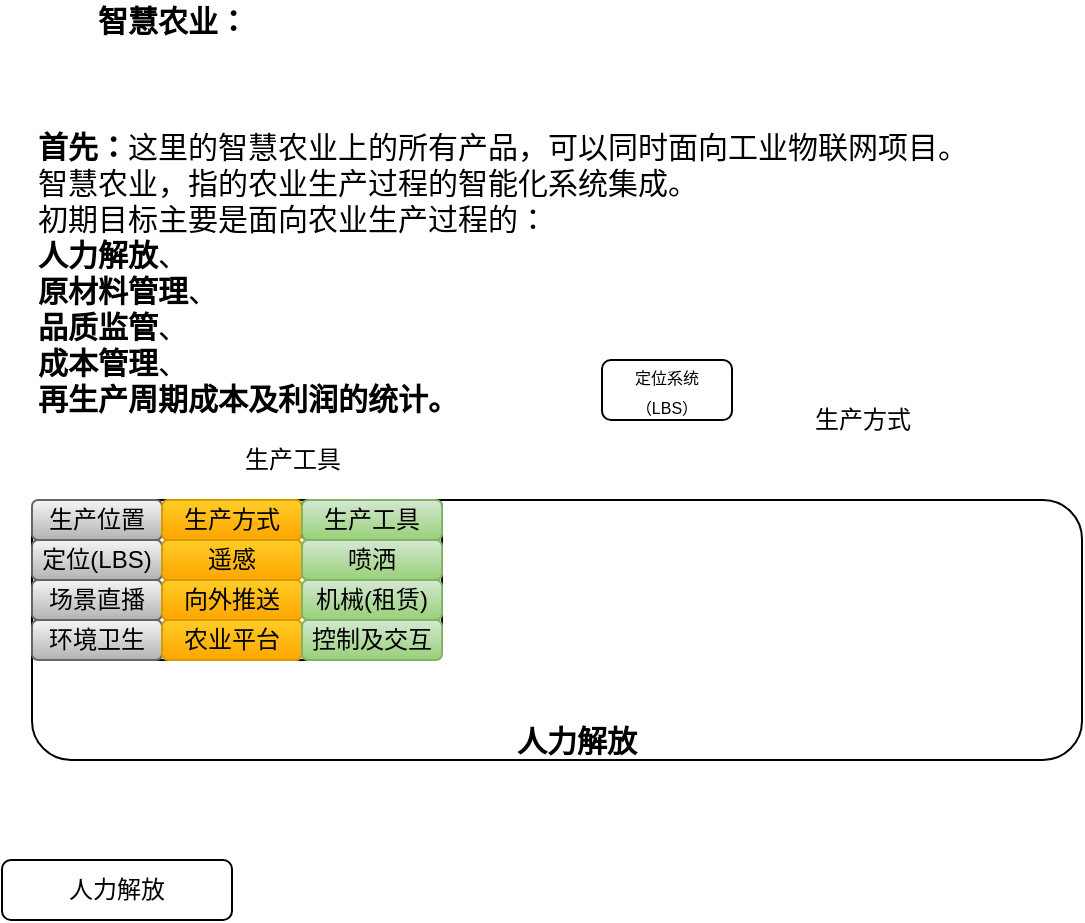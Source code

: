<mxfile version="13.2.4" type="github">
  <diagram id="H-AtYfi4JVQoRXPYKVEc" name="第 1 页">
    <mxGraphModel dx="1422" dy="772" grid="1" gridSize="10" guides="1" tooltips="1" connect="1" arrows="1" fold="1" page="1" pageScale="1" pageWidth="827" pageHeight="1169" math="0" shadow="0">
      <root>
        <mxCell id="0" />
        <mxCell id="1" parent="0" />
        <mxCell id="hXZyT1r0rJxnU-BGcbAH-1" value="" style="rounded=1;whiteSpace=wrap;html=1;" vertex="1" parent="1">
          <mxGeometry x="55" y="280" width="525" height="130" as="geometry" />
        </mxCell>
        <mxCell id="hXZyT1r0rJxnU-BGcbAH-2" value="&lt;div style=&quot;text-align: left&quot;&gt;&lt;b&gt;智慧农业：&lt;/b&gt;&lt;/div&gt;" style="text;html=1;align=center;verticalAlign=middle;resizable=0;points=[];autosize=1;fontSize=15;" vertex="1" parent="1">
          <mxGeometry x="80" y="30" width="90" height="20" as="geometry" />
        </mxCell>
        <mxCell id="hXZyT1r0rJxnU-BGcbAH-3" value="&lt;div style=&quot;text-align: left&quot;&gt;&lt;b style=&quot;font-size: 15px&quot;&gt;首先：&lt;/b&gt;&lt;span style=&quot;font-size: 15px&quot;&gt;这里的智慧农业上的所有产品，可以同时面向工业物联网项目。&lt;/span&gt;&lt;/div&gt;&lt;span style=&quot;font-size: 15px&quot;&gt;&lt;div style=&quot;text-align: left&quot;&gt;智慧农业，指的农业生产过程的智能化系统集成。&lt;/div&gt;&lt;div style=&quot;text-align: left&quot;&gt;初期目标主要是面向农业生产过程的：&lt;/div&gt;&lt;div style=&quot;text-align: left&quot;&gt;&lt;b&gt;人力解放&lt;/b&gt;、&lt;/div&gt;&lt;div style=&quot;text-align: left&quot;&gt;&lt;b&gt;原材料管理&lt;/b&gt;、&lt;/div&gt;&lt;div style=&quot;text-align: left&quot;&gt;&lt;b&gt;品质监管&lt;/b&gt;、&lt;/div&gt;&lt;div style=&quot;text-align: left&quot;&gt;&lt;b&gt;成本管理&lt;/b&gt;、&lt;/div&gt;&lt;div style=&quot;text-align: left&quot;&gt;&lt;b&gt;再生产周期成本及利润的统计。&lt;/b&gt;&lt;/div&gt;&lt;div style=&quot;text-align: left&quot;&gt;&lt;span&gt;&lt;br&gt;&lt;/span&gt;&lt;/div&gt;&lt;/span&gt;" style="text;html=1;align=center;verticalAlign=middle;resizable=0;points=[];autosize=1;" vertex="1" parent="1">
          <mxGeometry x="50" y="110" width="480" height="130" as="geometry" />
        </mxCell>
        <mxCell id="hXZyT1r0rJxnU-BGcbAH-4" value="人力解放" style="rounded=1;whiteSpace=wrap;html=1;" vertex="1" parent="1">
          <mxGeometry x="40" y="460" width="115" height="30" as="geometry" />
        </mxCell>
        <mxCell id="hXZyT1r0rJxnU-BGcbAH-6" value="" style="rounded=1;whiteSpace=wrap;html=1;" vertex="1" parent="1">
          <mxGeometry x="55" y="280" width="205" height="80" as="geometry" />
        </mxCell>
        <mxCell id="hXZyT1r0rJxnU-BGcbAH-5" value="生产位置" style="rounded=1;whiteSpace=wrap;html=1;gradientColor=#b3b3b3;fillColor=#f5f5f5;strokeColor=#666666;" vertex="1" parent="1">
          <mxGeometry x="55" y="280" width="65" height="20" as="geometry" />
        </mxCell>
        <mxCell id="hXZyT1r0rJxnU-BGcbAH-7" value="生产工具" style="text;html=1;align=center;verticalAlign=middle;resizable=0;points=[];autosize=1;" vertex="1" parent="1">
          <mxGeometry x="155" y="250" width="60" height="20" as="geometry" />
        </mxCell>
        <mxCell id="hXZyT1r0rJxnU-BGcbAH-8" value="生产方式" style="text;html=1;align=center;verticalAlign=middle;resizable=0;points=[];autosize=1;" vertex="1" parent="1">
          <mxGeometry x="440" y="230" width="60" height="20" as="geometry" />
        </mxCell>
        <mxCell id="hXZyT1r0rJxnU-BGcbAH-9" value="&lt;span style=&quot;font-size: 8px&quot;&gt;定位系统&lt;/span&gt;&lt;br style=&quot;font-size: 8px&quot;&gt;&lt;span style=&quot;font-size: 8px&quot;&gt;（LBS）&lt;/span&gt;" style="rounded=1;whiteSpace=wrap;html=1;" vertex="1" parent="1">
          <mxGeometry x="340" y="210" width="65" height="30" as="geometry" />
        </mxCell>
        <mxCell id="hXZyT1r0rJxnU-BGcbAH-12" value="&lt;b style=&quot;font-size: 15px ; text-align: left&quot;&gt;人力解放&lt;/b&gt;" style="text;html=1;align=center;verticalAlign=middle;resizable=0;points=[];autosize=1;" vertex="1" parent="1">
          <mxGeometry x="287" y="390" width="80" height="20" as="geometry" />
        </mxCell>
        <mxCell id="hXZyT1r0rJxnU-BGcbAH-13" value="生产方式" style="rounded=1;whiteSpace=wrap;html=1;gradientColor=#ffa500;fillColor=#ffcd28;strokeColor=#d79b00;" vertex="1" parent="1">
          <mxGeometry x="120" y="280" width="70" height="20" as="geometry" />
        </mxCell>
        <mxCell id="hXZyT1r0rJxnU-BGcbAH-14" value="生产工具" style="rounded=1;whiteSpace=wrap;html=1;" vertex="1" parent="1">
          <mxGeometry x="190" y="280" width="70" height="20" as="geometry" />
        </mxCell>
        <mxCell id="hXZyT1r0rJxnU-BGcbAH-15" value="定位(LBS)" style="rounded=1;whiteSpace=wrap;html=1;gradientColor=#b3b3b3;fillColor=#f5f5f5;strokeColor=#666666;" vertex="1" parent="1">
          <mxGeometry x="55" y="300" width="65" height="20" as="geometry" />
        </mxCell>
        <mxCell id="hXZyT1r0rJxnU-BGcbAH-16" value="场景直播" style="rounded=1;whiteSpace=wrap;html=1;gradientColor=#b3b3b3;fillColor=#f5f5f5;strokeColor=#666666;" vertex="1" parent="1">
          <mxGeometry x="55" y="320" width="65" height="20" as="geometry" />
        </mxCell>
        <mxCell id="hXZyT1r0rJxnU-BGcbAH-17" value="环境卫生" style="rounded=1;whiteSpace=wrap;html=1;gradientColor=#b3b3b3;fillColor=#f5f5f5;strokeColor=#666666;" vertex="1" parent="1">
          <mxGeometry x="55" y="340" width="65" height="20" as="geometry" />
        </mxCell>
        <mxCell id="hXZyT1r0rJxnU-BGcbAH-18" value="遥感" style="rounded=1;whiteSpace=wrap;html=1;gradientColor=#ffa500;fillColor=#ffcd28;strokeColor=#d79b00;" vertex="1" parent="1">
          <mxGeometry x="120" y="300" width="70" height="20" as="geometry" />
        </mxCell>
        <mxCell id="hXZyT1r0rJxnU-BGcbAH-19" value="向外推送" style="rounded=1;whiteSpace=wrap;html=1;gradientColor=#ffa500;fillColor=#ffcd28;strokeColor=#d79b00;" vertex="1" parent="1">
          <mxGeometry x="120" y="320" width="70" height="20" as="geometry" />
        </mxCell>
        <mxCell id="hXZyT1r0rJxnU-BGcbAH-20" value="农业平台" style="rounded=1;whiteSpace=wrap;html=1;gradientColor=#ffa500;fillColor=#ffcd28;strokeColor=#d79b00;" vertex="1" parent="1">
          <mxGeometry x="120" y="340" width="70" height="20" as="geometry" />
        </mxCell>
        <mxCell id="hXZyT1r0rJxnU-BGcbAH-21" value="喷洒&lt;span style=&quot;color: rgba(0 , 0 , 0 , 0) ; font-family: monospace ; font-size: 0px&quot;&gt;%3CmxGraphModel%3E%3Croot%3E%3CmxCell%20id%3D%220%22%2F%3E%3CmxCell%20id%3D%221%22%20parent%3D%220%22%2F%3E%3CmxCell%20id%3D%222%22%20value%3D%22%E9%81%A5%E6%84%9F%22%20style%3D%22rounded%3D1%3BwhiteSpace%3Dwrap%3Bhtml%3D1%3B%22%20vertex%3D%221%22%20parent%3D%221%22%3E%3CmxGeometry%20x%3D%22120%22%20y%3D%22300%22%20width%3D%2270%22%20height%3D%2220%22%20as%3D%22geometry%22%2F%3E%3C%2FmxCell%3E%3C%2Froot%3E%3C%2FmxGraphModel%3E&lt;/span&gt;" style="rounded=1;whiteSpace=wrap;html=1;gradientColor=#97d077;fillColor=#d5e8d4;strokeColor=#82b366;" vertex="1" parent="1">
          <mxGeometry x="190" y="300" width="70" height="20" as="geometry" />
        </mxCell>
        <mxCell id="hXZyT1r0rJxnU-BGcbAH-22" value="机械(租赁)" style="rounded=1;whiteSpace=wrap;html=1;gradientColor=#97d077;fillColor=#d5e8d4;strokeColor=#82b366;" vertex="1" parent="1">
          <mxGeometry x="190" y="320" width="70" height="20" as="geometry" />
        </mxCell>
        <mxCell id="hXZyT1r0rJxnU-BGcbAH-23" value="控制及交互" style="rounded=1;whiteSpace=wrap;html=1;gradientColor=#97d077;fillColor=#d5e8d4;strokeColor=#82b366;" vertex="1" parent="1">
          <mxGeometry x="190" y="340" width="70" height="20" as="geometry" />
        </mxCell>
        <mxCell id="hXZyT1r0rJxnU-BGcbAH-24" value="生产工具" style="rounded=1;whiteSpace=wrap;html=1;gradientColor=#97d077;fillColor=#d5e8d4;strokeColor=#82b366;" vertex="1" parent="1">
          <mxGeometry x="190" y="280" width="70" height="20" as="geometry" />
        </mxCell>
      </root>
    </mxGraphModel>
  </diagram>
</mxfile>
